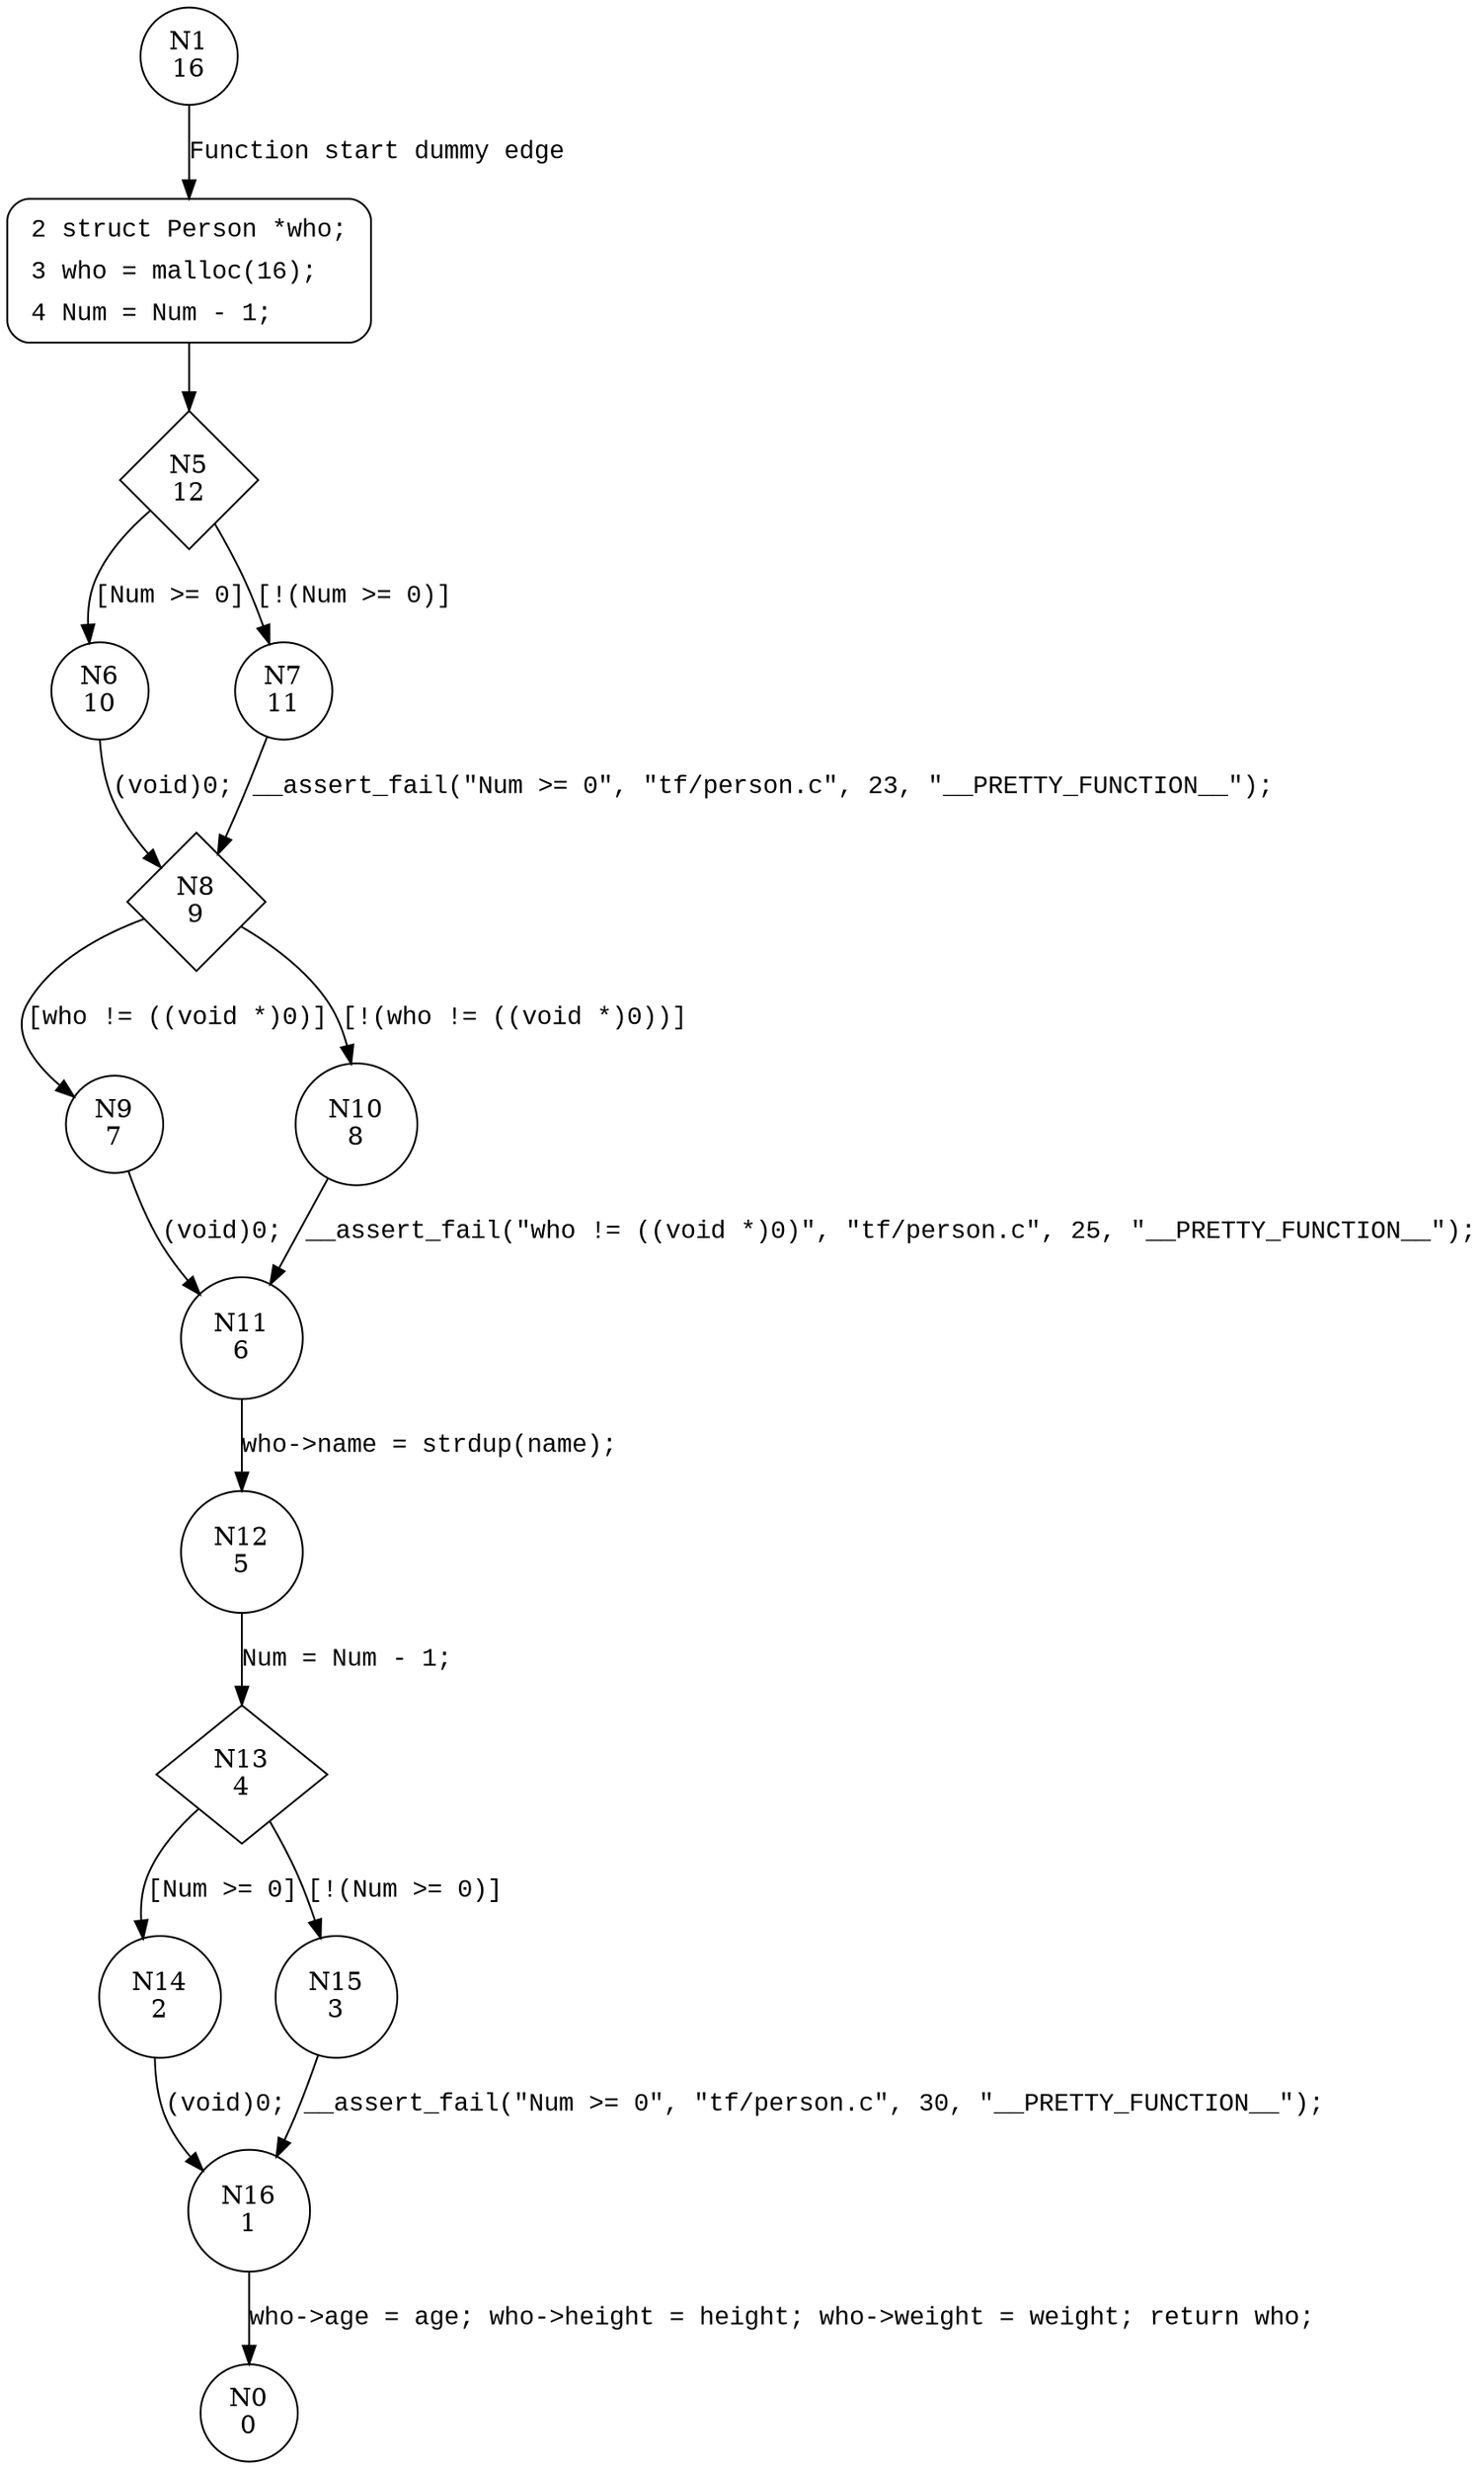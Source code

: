 digraph Person_create {
1 [shape="circle" label="N1\n16"]
2 [shape="circle" label="N2\n15"]
5 [shape="diamond" label="N5\n12"]
6 [shape="circle" label="N6\n10"]
7 [shape="circle" label="N7\n11"]
8 [shape="diamond" label="N8\n9"]
9 [shape="circle" label="N9\n7"]
10 [shape="circle" label="N10\n8"]
11 [shape="circle" label="N11\n6"]
12 [shape="circle" label="N12\n5"]
13 [shape="diamond" label="N13\n4"]
14 [shape="circle" label="N14\n2"]
15 [shape="circle" label="N15\n3"]
16 [shape="circle" label="N16\n1"]
0 [shape="circle" label="N0\n0"]
2 [style="filled,bold" penwidth="1" fillcolor="white" fontname="Courier New" shape="Mrecord" label=<<table border="0" cellborder="0" cellpadding="3" bgcolor="white"><tr><td align="right">2</td><td align="left">struct Person *who;</td></tr><tr><td align="right">3</td><td align="left">who = malloc(16);</td></tr><tr><td align="right">4</td><td align="left">Num = Num - 1;</td></tr></table>>]
2 -> 5[label=""]
1 -> 2 [label="Function start dummy edge" fontname="Courier New"]
5 -> 6 [label="[Num >= 0]" fontname="Courier New"]
5 -> 7 [label="[!(Num >= 0)]" fontname="Courier New"]
8 -> 9 [label="[who != ((void *)0)]" fontname="Courier New"]
8 -> 10 [label="[!(who != ((void *)0))]" fontname="Courier New"]
11 -> 12 [label="who->name = strdup(name);" fontname="Courier New"]
13 -> 14 [label="[Num >= 0]" fontname="Courier New"]
13 -> 15 [label="[!(Num >= 0)]" fontname="Courier New"]
16 -> 0 [label="who->age = age; who->height = height; who->weight = weight; return who;" fontname="Courier New"]
9 -> 11 [label="(void)0;" fontname="Courier New"]
7 -> 8 [label="__assert_fail(\"Num >= 0\", \"tf/person.c\", 23, \"__PRETTY_FUNCTION__\");" fontname="Courier New"]
10 -> 11 [label="__assert_fail(\"who != ((void *)0)\", \"tf/person.c\", 25, \"__PRETTY_FUNCTION__\");" fontname="Courier New"]
12 -> 13 [label="Num = Num - 1;" fontname="Courier New"]
15 -> 16 [label="__assert_fail(\"Num >= 0\", \"tf/person.c\", 30, \"__PRETTY_FUNCTION__\");" fontname="Courier New"]
14 -> 16 [label="(void)0;" fontname="Courier New"]
6 -> 8 [label="(void)0;" fontname="Courier New"]
}